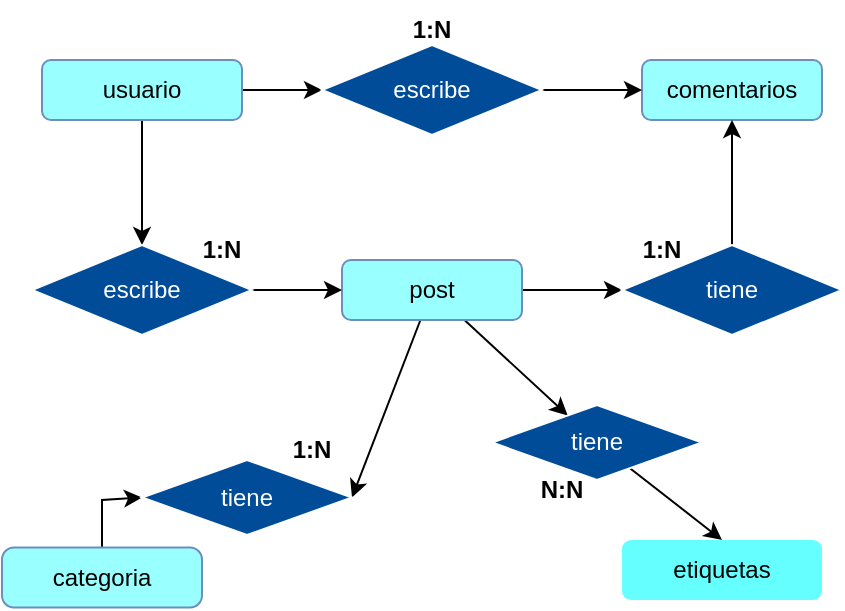<mxfile version="20.0.3" type="github">
  <diagram id="C5RBs43oDa-KdzZeNtuy" name="Page-1">
    <mxGraphModel dx="1258" dy="803" grid="1" gridSize="10" guides="1" tooltips="1" connect="1" arrows="1" fold="1" page="1" pageScale="1" pageWidth="827" pageHeight="1169" math="0" shadow="0">
      <root>
        <mxCell id="WIyWlLk6GJQsqaUBKTNV-0" />
        <mxCell id="WIyWlLk6GJQsqaUBKTNV-1" parent="WIyWlLk6GJQsqaUBKTNV-0" />
        <mxCell id="YQNnvAQ5bQGPA_j-YXVp-10" value="" style="edgeStyle=orthogonalEdgeStyle;rounded=0;orthogonalLoop=1;jettySize=auto;html=1;" edge="1" parent="WIyWlLk6GJQsqaUBKTNV-1" source="YQNnvAQ5bQGPA_j-YXVp-1" target="YQNnvAQ5bQGPA_j-YXVp-6">
          <mxGeometry relative="1" as="geometry" />
        </mxCell>
        <mxCell id="YQNnvAQ5bQGPA_j-YXVp-14" value="" style="edgeStyle=orthogonalEdgeStyle;rounded=0;orthogonalLoop=1;jettySize=auto;html=1;fontColor=default;" edge="1" parent="WIyWlLk6GJQsqaUBKTNV-1" source="YQNnvAQ5bQGPA_j-YXVp-1" target="YQNnvAQ5bQGPA_j-YXVp-13">
          <mxGeometry relative="1" as="geometry" />
        </mxCell>
        <mxCell id="YQNnvAQ5bQGPA_j-YXVp-1" value="usuario" style="rounded=1;whiteSpace=wrap;html=1;fillColor=#99FFFF;strokeColor=#6c8ebf;" vertex="1" parent="WIyWlLk6GJQsqaUBKTNV-1">
          <mxGeometry x="-20" y="80" width="100" height="30" as="geometry" />
        </mxCell>
        <mxCell id="YQNnvAQ5bQGPA_j-YXVp-28" value="" style="edgeStyle=none;rounded=0;orthogonalLoop=1;jettySize=auto;html=1;shadow=0;fontColor=default;strokeColor=default;entryX=0;entryY=0.5;entryDx=0;entryDy=0;" edge="1" parent="WIyWlLk6GJQsqaUBKTNV-1" source="YQNnvAQ5bQGPA_j-YXVp-2" target="YQNnvAQ5bQGPA_j-YXVp-24">
          <mxGeometry relative="1" as="geometry">
            <Array as="points">
              <mxPoint x="10" y="300" />
            </Array>
          </mxGeometry>
        </mxCell>
        <mxCell id="YQNnvAQ5bQGPA_j-YXVp-2" value="categoria" style="rounded=1;whiteSpace=wrap;html=1;fillColor=#99FFFF;strokeColor=#6c8ebf;arcSize=20;" vertex="1" parent="WIyWlLk6GJQsqaUBKTNV-1">
          <mxGeometry x="-40" y="323.75" width="100" height="30" as="geometry" />
        </mxCell>
        <mxCell id="YQNnvAQ5bQGPA_j-YXVp-21" value="" style="edgeStyle=none;rounded=0;orthogonalLoop=1;jettySize=auto;html=1;shadow=0;fontColor=default;strokeColor=default;" edge="1" parent="WIyWlLk6GJQsqaUBKTNV-1" source="YQNnvAQ5bQGPA_j-YXVp-3" target="YQNnvAQ5bQGPA_j-YXVp-18">
          <mxGeometry relative="1" as="geometry" />
        </mxCell>
        <mxCell id="YQNnvAQ5bQGPA_j-YXVp-25" value="" style="edgeStyle=none;rounded=0;orthogonalLoop=1;jettySize=auto;html=1;shadow=0;fontColor=default;strokeColor=default;entryX=1;entryY=0.5;entryDx=0;entryDy=0;" edge="1" parent="WIyWlLk6GJQsqaUBKTNV-1" source="YQNnvAQ5bQGPA_j-YXVp-3" target="YQNnvAQ5bQGPA_j-YXVp-24">
          <mxGeometry relative="1" as="geometry">
            <Array as="points" />
          </mxGeometry>
        </mxCell>
        <mxCell id="YQNnvAQ5bQGPA_j-YXVp-30" style="edgeStyle=none;rounded=0;orthogonalLoop=1;jettySize=auto;html=1;shadow=0;fontColor=default;strokeColor=default;" edge="1" parent="WIyWlLk6GJQsqaUBKTNV-1" source="YQNnvAQ5bQGPA_j-YXVp-3" target="YQNnvAQ5bQGPA_j-YXVp-29">
          <mxGeometry relative="1" as="geometry" />
        </mxCell>
        <mxCell id="YQNnvAQ5bQGPA_j-YXVp-3" value="post" style="rounded=1;whiteSpace=wrap;html=1;fillColor=#99FFFF;strokeColor=#6c8ebf;fontColor=default;" vertex="1" parent="WIyWlLk6GJQsqaUBKTNV-1">
          <mxGeometry x="130" y="180" width="90" height="30" as="geometry" />
        </mxCell>
        <mxCell id="YQNnvAQ5bQGPA_j-YXVp-4" value="comentarios" style="rounded=1;whiteSpace=wrap;html=1;fillColor=#99FFFF;strokeColor=#6c8ebf;" vertex="1" parent="WIyWlLk6GJQsqaUBKTNV-1">
          <mxGeometry x="280" y="80" width="90" height="30" as="geometry" />
        </mxCell>
        <mxCell id="YQNnvAQ5bQGPA_j-YXVp-5" value="etiquetas" style="rounded=1;whiteSpace=wrap;html=1;fillColor=#66FFFF;strokeColor=none;" vertex="1" parent="WIyWlLk6GJQsqaUBKTNV-1">
          <mxGeometry x="270" y="320" width="100" height="30" as="geometry" />
        </mxCell>
        <mxCell id="YQNnvAQ5bQGPA_j-YXVp-11" value="" style="edgeStyle=orthogonalEdgeStyle;rounded=0;orthogonalLoop=1;jettySize=auto;html=1;" edge="1" parent="WIyWlLk6GJQsqaUBKTNV-1" source="YQNnvAQ5bQGPA_j-YXVp-6" target="YQNnvAQ5bQGPA_j-YXVp-3">
          <mxGeometry relative="1" as="geometry" />
        </mxCell>
        <mxCell id="YQNnvAQ5bQGPA_j-YXVp-6" value="escribe" style="rhombus;whiteSpace=wrap;html=1;fillColor=#004C99;strokeColor=#FFFFFF;fontColor=#FFFFFF;" vertex="1" parent="WIyWlLk6GJQsqaUBKTNV-1">
          <mxGeometry x="-25" y="172.5" width="110" height="45" as="geometry" />
        </mxCell>
        <mxCell id="YQNnvAQ5bQGPA_j-YXVp-12" value="&lt;b&gt;1:N&lt;/b&gt;" style="text;html=1;strokeColor=none;fillColor=none;align=center;verticalAlign=middle;whiteSpace=wrap;rounded=0;" vertex="1" parent="WIyWlLk6GJQsqaUBKTNV-1">
          <mxGeometry x="40" y="160" width="60" height="30" as="geometry" />
        </mxCell>
        <mxCell id="YQNnvAQ5bQGPA_j-YXVp-15" value="" style="edgeStyle=orthogonalEdgeStyle;rounded=0;orthogonalLoop=1;jettySize=auto;html=1;fontColor=default;" edge="1" parent="WIyWlLk6GJQsqaUBKTNV-1" source="YQNnvAQ5bQGPA_j-YXVp-13" target="YQNnvAQ5bQGPA_j-YXVp-4">
          <mxGeometry relative="1" as="geometry" />
        </mxCell>
        <mxCell id="YQNnvAQ5bQGPA_j-YXVp-13" value="escribe" style="rhombus;whiteSpace=wrap;html=1;fillColor=#004C99;strokeColor=#FFFFFF;fontColor=#FFFFFF;" vertex="1" parent="WIyWlLk6GJQsqaUBKTNV-1">
          <mxGeometry x="120" y="72.5" width="110" height="45" as="geometry" />
        </mxCell>
        <mxCell id="YQNnvAQ5bQGPA_j-YXVp-16" value="&lt;b&gt;1:N&lt;/b&gt;" style="text;html=1;strokeColor=none;fillColor=none;align=center;verticalAlign=middle;whiteSpace=wrap;rounded=0;" vertex="1" parent="WIyWlLk6GJQsqaUBKTNV-1">
          <mxGeometry x="145" y="50" width="60" height="30" as="geometry" />
        </mxCell>
        <mxCell id="YQNnvAQ5bQGPA_j-YXVp-22" value="" style="edgeStyle=none;rounded=0;orthogonalLoop=1;jettySize=auto;html=1;shadow=0;fontColor=default;strokeColor=default;" edge="1" parent="WIyWlLk6GJQsqaUBKTNV-1" source="YQNnvAQ5bQGPA_j-YXVp-18" target="YQNnvAQ5bQGPA_j-YXVp-4">
          <mxGeometry relative="1" as="geometry" />
        </mxCell>
        <mxCell id="YQNnvAQ5bQGPA_j-YXVp-18" value="tiene" style="rhombus;whiteSpace=wrap;html=1;fillColor=#004C99;strokeColor=#FFFFFF;fontColor=#FFFFFF;" vertex="1" parent="WIyWlLk6GJQsqaUBKTNV-1">
          <mxGeometry x="270" y="172.5" width="110" height="45" as="geometry" />
        </mxCell>
        <mxCell id="YQNnvAQ5bQGPA_j-YXVp-23" value="&lt;b&gt;1:N&lt;/b&gt;" style="text;html=1;strokeColor=none;fillColor=none;align=center;verticalAlign=middle;whiteSpace=wrap;rounded=0;" vertex="1" parent="WIyWlLk6GJQsqaUBKTNV-1">
          <mxGeometry x="260" y="160" width="60" height="30" as="geometry" />
        </mxCell>
        <mxCell id="YQNnvAQ5bQGPA_j-YXVp-24" value="tiene" style="rhombus;whiteSpace=wrap;html=1;fillColor=#004C99;strokeColor=#FFFFFF;fontColor=#FFFFFF;" vertex="1" parent="WIyWlLk6GJQsqaUBKTNV-1">
          <mxGeometry x="30" y="280" width="105" height="37.5" as="geometry" />
        </mxCell>
        <mxCell id="YQNnvAQ5bQGPA_j-YXVp-27" value="&lt;b&gt;1:N&lt;/b&gt;" style="text;html=1;strokeColor=none;fillColor=none;align=center;verticalAlign=middle;whiteSpace=wrap;rounded=0;" vertex="1" parent="WIyWlLk6GJQsqaUBKTNV-1">
          <mxGeometry x="85" y="260" width="60" height="30" as="geometry" />
        </mxCell>
        <mxCell id="YQNnvAQ5bQGPA_j-YXVp-31" style="edgeStyle=none;rounded=0;orthogonalLoop=1;jettySize=auto;html=1;entryX=0.5;entryY=0;entryDx=0;entryDy=0;shadow=0;fontColor=default;strokeColor=default;" edge="1" parent="WIyWlLk6GJQsqaUBKTNV-1" source="YQNnvAQ5bQGPA_j-YXVp-29" target="YQNnvAQ5bQGPA_j-YXVp-5">
          <mxGeometry relative="1" as="geometry" />
        </mxCell>
        <mxCell id="YQNnvAQ5bQGPA_j-YXVp-29" value="tiene" style="rhombus;whiteSpace=wrap;html=1;fillColor=#004C99;strokeColor=#FFFFFF;fontColor=#FFFFFF;" vertex="1" parent="WIyWlLk6GJQsqaUBKTNV-1">
          <mxGeometry x="205" y="252.5" width="105" height="37.5" as="geometry" />
        </mxCell>
        <mxCell id="YQNnvAQ5bQGPA_j-YXVp-32" value="&lt;b&gt;N:N&lt;/b&gt;" style="text;html=1;strokeColor=none;fillColor=none;align=center;verticalAlign=middle;whiteSpace=wrap;rounded=0;" vertex="1" parent="WIyWlLk6GJQsqaUBKTNV-1">
          <mxGeometry x="210" y="280" width="60" height="30" as="geometry" />
        </mxCell>
      </root>
    </mxGraphModel>
  </diagram>
</mxfile>
